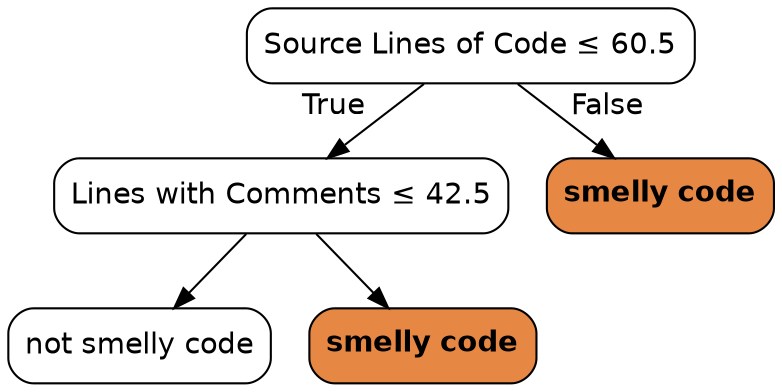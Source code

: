 digraph Tree {
node [color="black", fontname=helvetica, shape=box,  style="filled, rounded", fillcolor="#FFFFFF"];
edge [fontname=helvetica];
0 [label=<Source Lines of Code &le; 60.5>];
1 [label=<Lines with Comments &le; 42.5>];
0 -> 1  [headlabel="True", labelangle=45, labeldistance="2.5"];
3 [label=<not smelly code>];
1 -> 3;
4 [label=<<b>smelly code</b>>, fillcolor="#e68743"];
1 -> 4;
2 [label=<<b>smelly code</b>>, fillcolor="#e68743"];
0 -> 2  [headlabel="False", labelangle="-45", labeldistance="2.5"];
}
